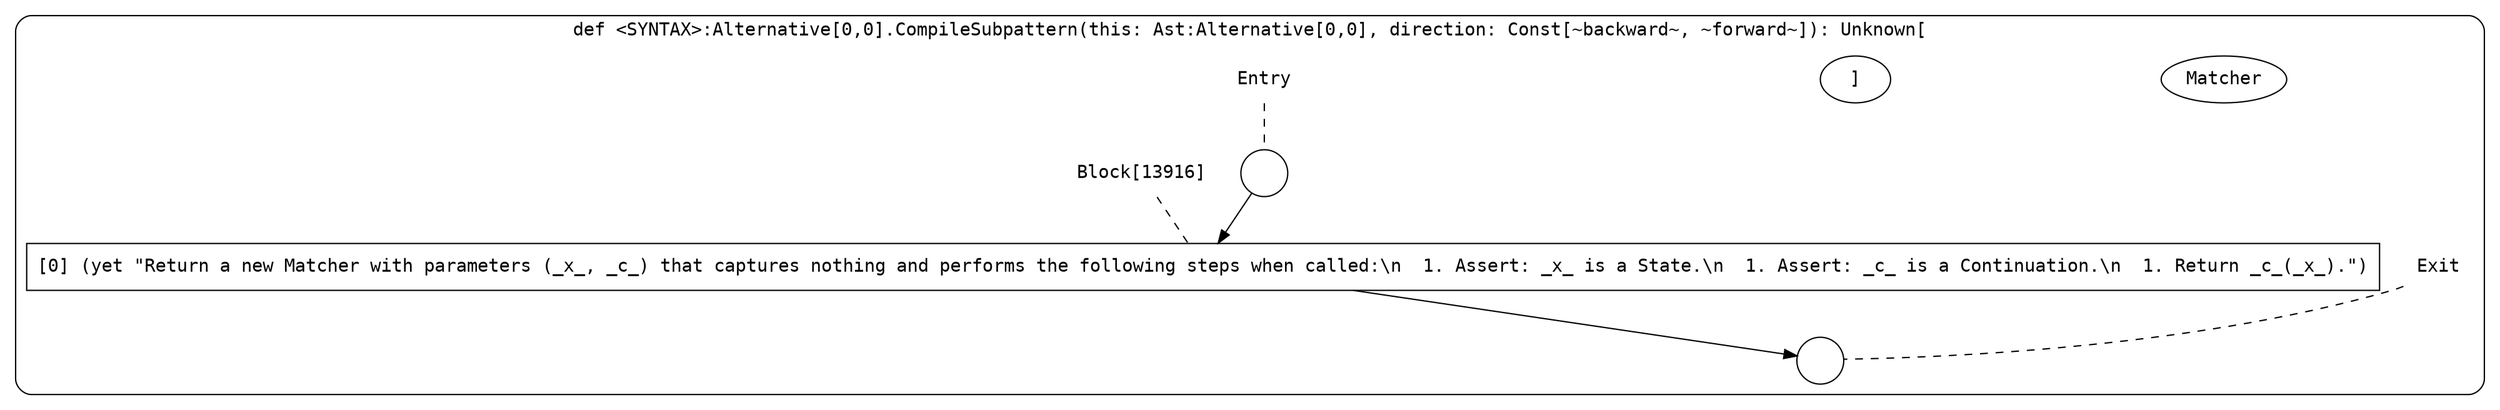 digraph {
  graph [fontname = "Consolas"]
  node [fontname = "Consolas"]
  edge [fontname = "Consolas"]
  subgraph cluster2244 {
    label = "def <SYNTAX>:Alternative[0,0].CompileSubpattern(this: Ast:Alternative[0,0], direction: Const[~backward~, ~forward~]): Unknown["Matcher"]"
    style = rounded
    cluster2244_entry_name [shape=none, label=<<font color="black">Entry</font>>]
    cluster2244_entry_name -> cluster2244_entry [arrowhead=none, color="black", style=dashed]
    cluster2244_entry [shape=circle label=" " color="black" fillcolor="white" style=filled]
    cluster2244_entry -> node13916 [color="black"]
    cluster2244_exit_name [shape=none, label=<<font color="black">Exit</font>>]
    cluster2244_exit_name -> cluster2244_exit [arrowhead=none, color="black", style=dashed]
    cluster2244_exit [shape=circle label=" " color="black" fillcolor="white" style=filled]
    node13916_name [shape=none, label=<<font color="black">Block[13916]</font>>]
    node13916_name -> node13916 [arrowhead=none, color="black", style=dashed]
    node13916 [shape=box, label=<<font color="black">[0] (yet &quot;Return a new Matcher with parameters (_x_, _c_) that captures nothing and performs the following steps when called:\n  1. Assert: _x_ is a State.\n  1. Assert: _c_ is a Continuation.\n  1. Return _c_(_x_).&quot;)<BR ALIGN="LEFT"/></font>> color="black" fillcolor="white", style=filled]
    node13916 -> cluster2244_exit [color="black"]
  }
}